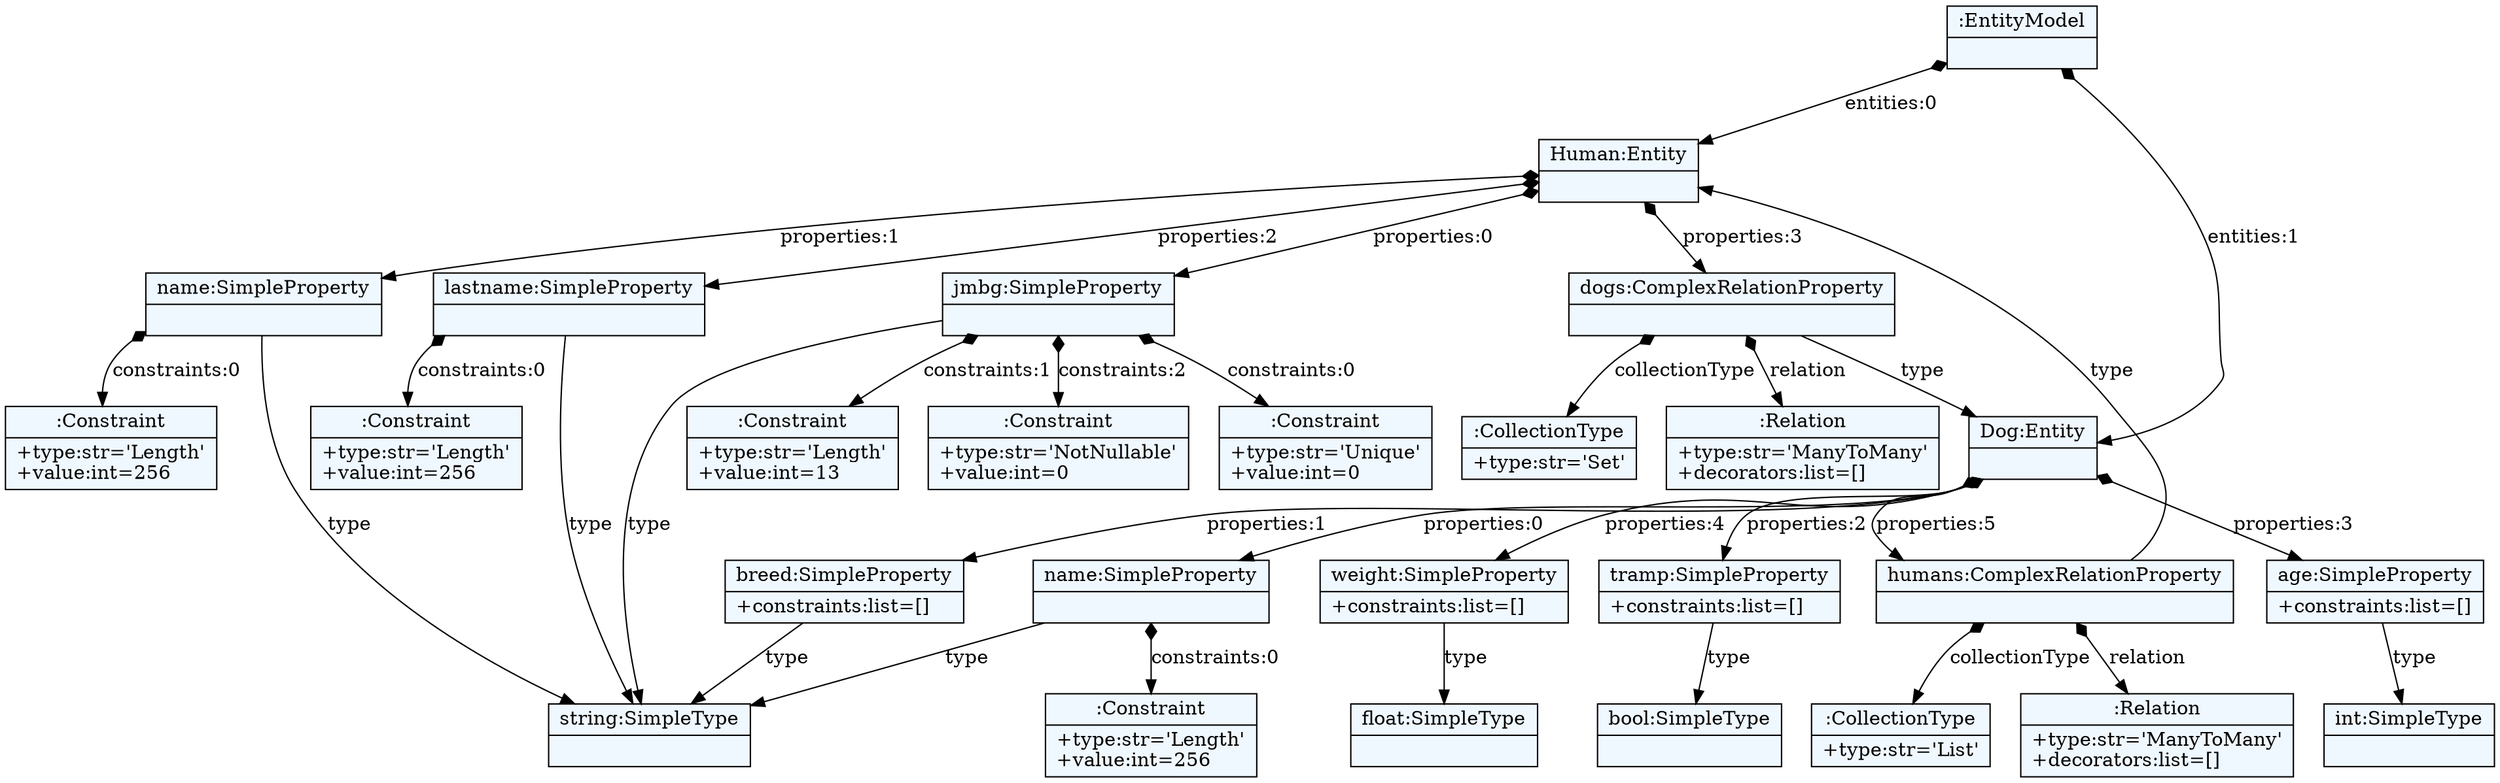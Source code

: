
    digraph textX {
    fontname = "Bitstream Vera Sans"
    fontsize = 8
    node[
        shape=record,
        style=filled,
        fillcolor=aliceblue
    ]
    nodesep = 0.3
    edge[dir=black,arrowtail=empty]


1789543863296 -> 1789543865936 [label="entities:0" arrowtail=diamond dir=both]
1789543865936 -> 1789543863440 [label="properties:0" arrowtail=diamond dir=both]
1789543863440 -> 1789543822672 [label="constraints:0" arrowtail=diamond dir=both]
1789543822672[label="{:Constraint|+type:str='Unique'\l+value:int=0\l}"]
1789543863440 -> 1789543823392 [label="constraints:1" arrowtail=diamond dir=both]
1789543823392[label="{:Constraint|+type:str='Length'\l+value:int=13\l}"]
1789543863440 -> 1789543824496 [label="constraints:2" arrowtail=diamond dir=both]
1789543824496[label="{:Constraint|+type:str='NotNullable'\l+value:int=0\l}"]
1789543863440 -> 1789501778288 [label="type" ]
1789501778288[label="{string:SimpleType|}"]
1789543863440[label="{jmbg:SimpleProperty|}"]
1789543865936 -> 1789543825168 [label="properties:1" arrowtail=diamond dir=both]
1789543825168 -> 1789543824880 [label="constraints:0" arrowtail=diamond dir=both]
1789543824880[label="{:Constraint|+type:str='Length'\l+value:int=256\l}"]
1789543825168 -> 1789501778288 [label="type" ]
1789543825168[label="{name:SimpleProperty|}"]
1789543865936 -> 1789543825024 [label="properties:2" arrowtail=diamond dir=both]
1789543825024 -> 1789543824400 [label="constraints:0" arrowtail=diamond dir=both]
1789543824400[label="{:Constraint|+type:str='Length'\l+value:int=256\l}"]
1789543825024 -> 1789501778288 [label="type" ]
1789543825024[label="{lastname:SimpleProperty|}"]
1789543865936 -> 1789543824016 [label="properties:3" arrowtail=diamond dir=both]
1789543824016 -> 1789543823584 [label="relation" arrowtail=diamond dir=both]
1789543823584[label="{:Relation|+type:str='ManyToMany'\l+decorators:list=[]\l}"]
1789543824016 -> 1789543825312 [label="collectionType" arrowtail=diamond dir=both]
1789543825312[label="{:CollectionType|+type:str='Set'\l}"]
1789543824016 -> 1789543863872 [label="type" ]
1789543863872 -> 1789543823632 [label="properties:0" arrowtail=diamond dir=both]
1789543823632 -> 1789543821856 [label="constraints:0" arrowtail=diamond dir=both]
1789543821856[label="{:Constraint|+type:str='Length'\l+value:int=256\l}"]
1789543823632 -> 1789501778288 [label="type" ]
1789543823632[label="{name:SimpleProperty|}"]
1789543863872 -> 1789543821616 [label="properties:1" arrowtail=diamond dir=both]
1789543821616 -> 1789501778288 [label="type" ]
1789543821616[label="{breed:SimpleProperty|+constraints:list=[]\l}"]
1789543863872 -> 1789543824592 [label="properties:2" arrowtail=diamond dir=both]
1789543824592 -> 1789502233088 [label="type" ]
1789502233088[label="{bool:SimpleType|}"]
1789543824592[label="{tramp:SimpleProperty|+constraints:list=[]\l}"]
1789543863872 -> 1789543823152 [label="properties:3" arrowtail=diamond dir=both]
1789543823152 -> 1789502180752 [label="type" ]
1789502180752[label="{int:SimpleType|}"]
1789543823152[label="{age:SimpleProperty|+constraints:list=[]\l}"]
1789543863872 -> 1789543823104 [label="properties:4" arrowtail=diamond dir=both]
1789543823104 -> 1789543422224 [label="type" ]
1789543422224[label="{float:SimpleType|}"]
1789543823104[label="{weight:SimpleProperty|+constraints:list=[]\l}"]
1789543863872 -> 1789543822576 [label="properties:5" arrowtail=diamond dir=both]
1789543822576 -> 1789543822192 [label="relation" arrowtail=diamond dir=both]
1789543822192[label="{:Relation|+type:str='ManyToMany'\l+decorators:list=[]\l}"]
1789543822576 -> 1789543781808 [label="collectionType" arrowtail=diamond dir=both]
1789543781808[label="{:CollectionType|+type:str='List'\l}"]
1789543822576 -> 1789543865936 [label="type" ]
1789543822576[label="{humans:ComplexRelationProperty|}"]
1789543863872[label="{Dog:Entity|}"]
1789543824016[label="{dogs:ComplexRelationProperty|}"]
1789543865936[label="{Human:Entity|}"]
1789543863296 -> 1789543863872 [label="entities:1" arrowtail=diamond dir=both]
1789543863296[label="{:EntityModel|}"]

}
